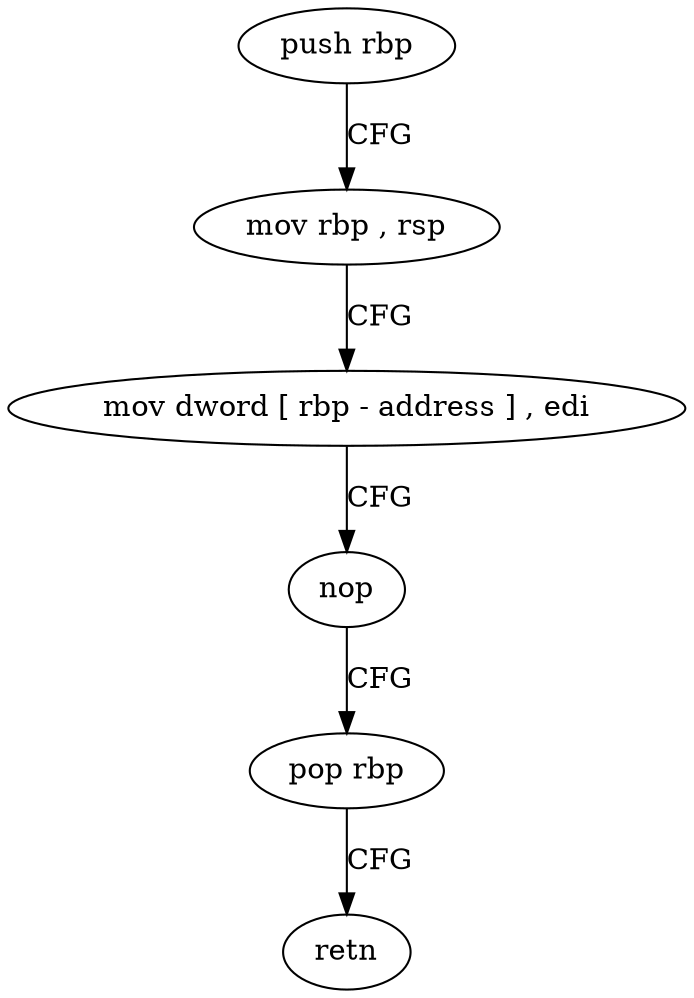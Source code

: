 digraph "func" {
"379501" [label = "push rbp" ]
"379502" [label = "mov rbp , rsp" ]
"379505" [label = "mov dword [ rbp - address ] , edi" ]
"379508" [label = "nop" ]
"379509" [label = "pop rbp" ]
"379510" [label = "retn" ]
"379501" -> "379502" [ label = "CFG" ]
"379502" -> "379505" [ label = "CFG" ]
"379505" -> "379508" [ label = "CFG" ]
"379508" -> "379509" [ label = "CFG" ]
"379509" -> "379510" [ label = "CFG" ]
}
